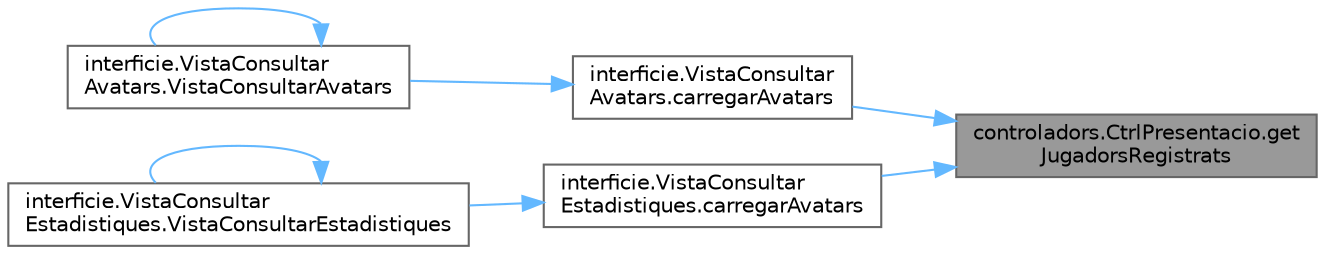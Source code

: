 digraph "controladors.CtrlPresentacio.getJugadorsRegistrats"
{
 // INTERACTIVE_SVG=YES
 // LATEX_PDF_SIZE
  bgcolor="transparent";
  edge [fontname=Helvetica,fontsize=10,labelfontname=Helvetica,labelfontsize=10];
  node [fontname=Helvetica,fontsize=10,shape=box,height=0.2,width=0.4];
  rankdir="RL";
  Node1 [id="Node000001",label="controladors.CtrlPresentacio.get\lJugadorsRegistrats",height=0.2,width=0.4,color="gray40", fillcolor="grey60", style="filled", fontcolor="black",tooltip="Retorna el conjunt de jugadors registrats al sistema."];
  Node1 -> Node2 [id="edge1_Node000001_Node000002",dir="back",color="steelblue1",style="solid",tooltip=" "];
  Node2 [id="Node000002",label="interficie.VistaConsultar\lAvatars.carregarAvatars",height=0.2,width=0.4,color="grey40", fillcolor="white", style="filled",URL="$classinterficie_1_1_vista_consultar_avatars.html#a2a900bc768080abeed9eb8f61321dbb0",tooltip="Carrega i mostra visualment tots els avatars registrats en un panell donat."];
  Node2 -> Node3 [id="edge2_Node000002_Node000003",dir="back",color="steelblue1",style="solid",tooltip=" "];
  Node3 [id="Node000003",label="interficie.VistaConsultar\lAvatars.VistaConsultarAvatars",height=0.2,width=0.4,color="grey40", fillcolor="white", style="filled",URL="$classinterficie_1_1_vista_consultar_avatars.html#aad0f3c358880880d6c374569d93117cd",tooltip="Constructor de la vista que mostra la llista d'avatares registrats."];
  Node3 -> Node3 [id="edge3_Node000003_Node000003",dir="back",color="steelblue1",style="solid",tooltip=" "];
  Node1 -> Node4 [id="edge4_Node000001_Node000004",dir="back",color="steelblue1",style="solid",tooltip=" "];
  Node4 [id="Node000004",label="interficie.VistaConsultar\lEstadistiques.carregarAvatars",height=0.2,width=0.4,color="grey40", fillcolor="white", style="filled",URL="$classinterficie_1_1_vista_consultar_estadistiques.html#a1750040263d1dc3000d715a201aee3b2",tooltip="Carrega els avatars dels jugadors registrats al model de la llista."];
  Node4 -> Node5 [id="edge5_Node000004_Node000005",dir="back",color="steelblue1",style="solid",tooltip=" "];
  Node5 [id="Node000005",label="interficie.VistaConsultar\lEstadistiques.VistaConsultarEstadistiques",height=0.2,width=0.4,color="grey40", fillcolor="white", style="filled",URL="$classinterficie_1_1_vista_consultar_estadistiques.html#a72ea2d682e9b49e5fa9a21c42187f581",tooltip="Constructor principal de la vista."];
  Node5 -> Node5 [id="edge6_Node000005_Node000005",dir="back",color="steelblue1",style="solid",tooltip=" "];
}
